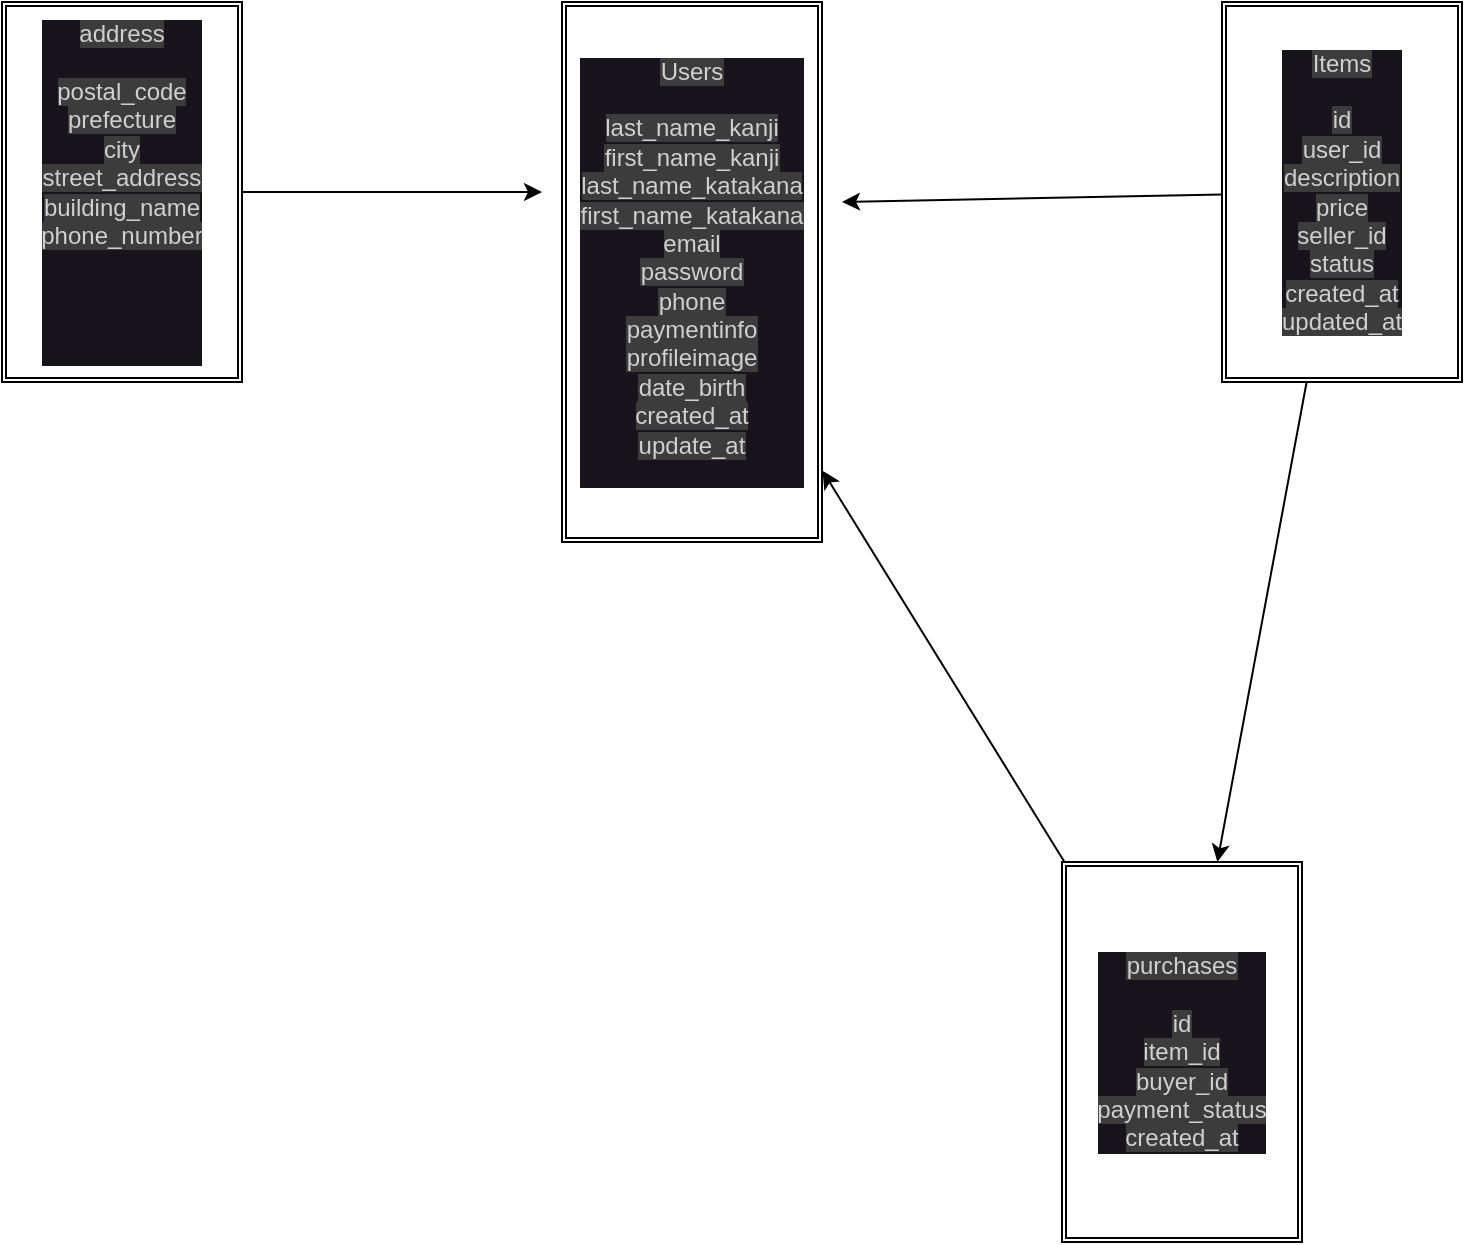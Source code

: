 <mxfile>
    <diagram id="wbf_qaJHkdGwPexPDaj9" name="ページ1">
        <mxGraphModel dx="1373" dy="335" grid="1" gridSize="10" guides="1" tooltips="1" connect="1" arrows="1" fold="1" page="1" pageScale="1" pageWidth="827" pageHeight="1169" background="none" math="0" shadow="0">
            <root>
                <mxCell id="0"/>
                <mxCell id="1" parent="0"/>
                <mxCell id="192" value="&lt;font color=&quot;#d0d0d0&quot;&gt;&lt;span style=&quot;background-color: rgb(60, 60, 60);&quot;&gt;Users&lt;br&gt;&lt;br&gt;last_name_kanji&lt;br&gt;first_name_kanji&lt;br&gt;last_name_katakana&lt;br&gt;first_name_katakana&lt;br&gt;&lt;/span&gt;&lt;/font&gt;&lt;font color=&quot;#d0d0d0&quot;&gt;&lt;span style=&quot;background-color: rgb(60, 60, 60);&quot;&gt;email&lt;br&gt;password&lt;br&gt;phone&lt;br&gt;paymentinfo&lt;br&gt;profileimage&lt;br&gt;date_birth&lt;br&gt;created_at&lt;br&gt;update_at&lt;br&gt;&lt;br&gt;&lt;/span&gt;&lt;/font&gt;" style="shape=ext;double=1;rounded=0;whiteSpace=wrap;html=1;labelBackgroundColor=#18141D;" vertex="1" parent="1">
                    <mxGeometry x="10" y="210" width="130" height="270" as="geometry"/>
                </mxCell>
                <mxCell id="197" style="edgeStyle=none;html=1;" edge="1" parent="1" source="193">
                    <mxGeometry relative="1" as="geometry">
                        <mxPoint x="150" y="310" as="targetPoint"/>
                    </mxGeometry>
                </mxCell>
                <mxCell id="199" style="edgeStyle=none;html=1;" edge="1" parent="1" source="193" target="195">
                    <mxGeometry relative="1" as="geometry"/>
                </mxCell>
                <mxCell id="193" value="&lt;font color=&quot;#d0d0d0&quot;&gt;&lt;span style=&quot;background-color: rgb(60, 60, 60);&quot;&gt;Items&lt;br&gt;&lt;br&gt;id&lt;br&gt;user_id&lt;br&gt;description&lt;br&gt;price&lt;br&gt;seller_id&lt;br&gt;status&lt;br&gt;created_at&lt;br&gt;updated_at&lt;br&gt;&lt;/span&gt;&lt;/font&gt;" style="shape=ext;double=1;rounded=0;whiteSpace=wrap;html=1;labelBackgroundColor=#18141D;" vertex="1" parent="1">
                    <mxGeometry x="340" y="210" width="120" height="190" as="geometry"/>
                </mxCell>
                <mxCell id="201" style="edgeStyle=none;html=1;" edge="1" parent="1" source="194">
                    <mxGeometry relative="1" as="geometry">
                        <mxPoint y="305" as="targetPoint"/>
                    </mxGeometry>
                </mxCell>
                <mxCell id="194" value="&lt;font color=&quot;#d0d0d0&quot;&gt;&lt;span style=&quot;background-color: rgb(60, 60, 60);&quot;&gt;address&lt;br&gt;&lt;br&gt;postal_code&lt;br&gt;prefecture&lt;br&gt;city&lt;br&gt;street_address&lt;br&gt;building_name&lt;br&gt;phone_number&lt;br&gt;&lt;br&gt;&lt;br&gt;&lt;br&gt;&lt;br&gt;&lt;/span&gt;&lt;/font&gt;" style="shape=ext;double=1;rounded=0;whiteSpace=wrap;html=1;labelBackgroundColor=#18141D;" vertex="1" parent="1">
                    <mxGeometry x="-270" y="210" width="120" height="190" as="geometry"/>
                </mxCell>
                <mxCell id="196" style="edgeStyle=none;html=1;entryX=1.002;entryY=0.868;entryDx=0;entryDy=0;entryPerimeter=0;" edge="1" parent="1" source="195" target="192">
                    <mxGeometry relative="1" as="geometry">
                        <mxPoint x="210" y="640" as="targetPoint"/>
                    </mxGeometry>
                </mxCell>
                <mxCell id="195" value="&lt;font color=&quot;#d0d0d0&quot;&gt;&lt;span style=&quot;background-color: rgb(60, 60, 60);&quot;&gt;purchases&lt;br&gt;&lt;br&gt;id&lt;br&gt;item_id&lt;br&gt;buyer_id&lt;br&gt;payment_status&lt;br&gt;created_at&lt;br&gt;&lt;/span&gt;&lt;/font&gt;" style="shape=ext;double=1;rounded=0;whiteSpace=wrap;html=1;labelBackgroundColor=#18141D;" vertex="1" parent="1">
                    <mxGeometry x="260" y="640" width="120" height="190" as="geometry"/>
                </mxCell>
            </root>
        </mxGraphModel>
    </diagram>
</mxfile>